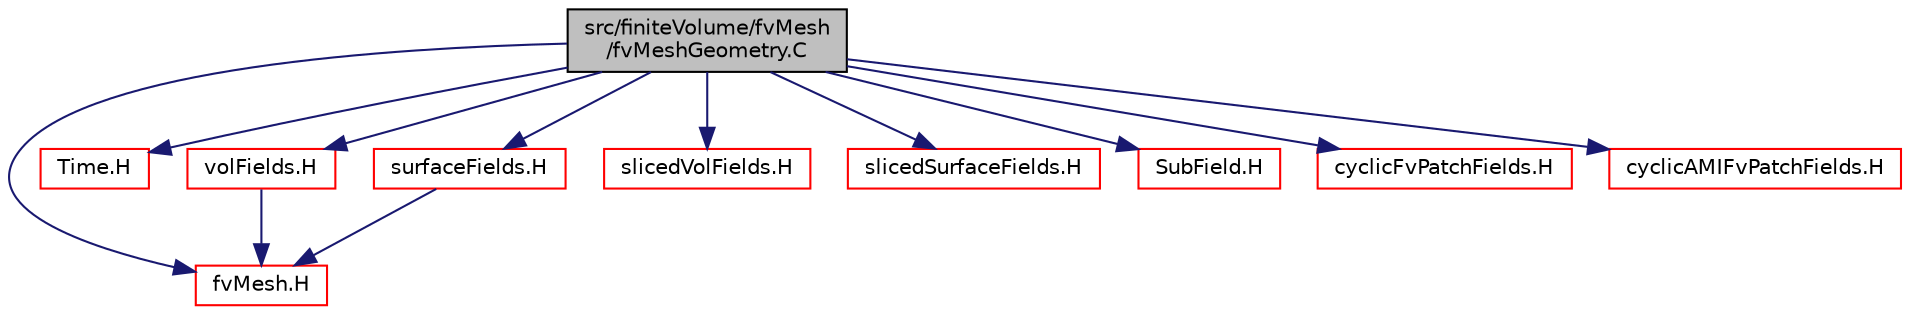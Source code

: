 digraph "src/finiteVolume/fvMesh/fvMeshGeometry.C"
{
  bgcolor="transparent";
  edge [fontname="Helvetica",fontsize="10",labelfontname="Helvetica",labelfontsize="10"];
  node [fontname="Helvetica",fontsize="10",shape=record];
  Node1 [label="src/finiteVolume/fvMesh\l/fvMeshGeometry.C",height=0.2,width=0.4,color="black", fillcolor="grey75", style="filled", fontcolor="black"];
  Node1 -> Node2 [color="midnightblue",fontsize="10",style="solid",fontname="Helvetica"];
  Node2 [label="fvMesh.H",height=0.2,width=0.4,color="red",URL="$a05998.html"];
  Node1 -> Node3 [color="midnightblue",fontsize="10",style="solid",fontname="Helvetica"];
  Node3 [label="Time.H",height=0.2,width=0.4,color="red",URL="$a07978.html"];
  Node1 -> Node4 [color="midnightblue",fontsize="10",style="solid",fontname="Helvetica"];
  Node4 [label="volFields.H",height=0.2,width=0.4,color="red",URL="$a05734.html"];
  Node4 -> Node2 [color="midnightblue",fontsize="10",style="solid",fontname="Helvetica"];
  Node1 -> Node5 [color="midnightblue",fontsize="10",style="solid",fontname="Helvetica"];
  Node5 [label="surfaceFields.H",height=0.2,width=0.4,color="red",URL="$a05729.html",tooltip="Foam::surfaceFields. "];
  Node5 -> Node2 [color="midnightblue",fontsize="10",style="solid",fontname="Helvetica"];
  Node1 -> Node6 [color="midnightblue",fontsize="10",style="solid",fontname="Helvetica"];
  Node6 [label="slicedVolFields.H",height=0.2,width=0.4,color="red",URL="$a05731.html"];
  Node1 -> Node7 [color="midnightblue",fontsize="10",style="solid",fontname="Helvetica"];
  Node7 [label="slicedSurfaceFields.H",height=0.2,width=0.4,color="red",URL="$a05726.html"];
  Node1 -> Node8 [color="midnightblue",fontsize="10",style="solid",fontname="Helvetica"];
  Node8 [label="SubField.H",height=0.2,width=0.4,color="red",URL="$a08073.html"];
  Node1 -> Node9 [color="midnightblue",fontsize="10",style="solid",fontname="Helvetica"];
  Node9 [label="cyclicFvPatchFields.H",height=0.2,width=0.4,color="red",URL="$a05328.html"];
  Node1 -> Node10 [color="midnightblue",fontsize="10",style="solid",fontname="Helvetica"];
  Node10 [label="cyclicAMIFvPatchFields.H",height=0.2,width=0.4,color="red",URL="$a05338.html"];
}
